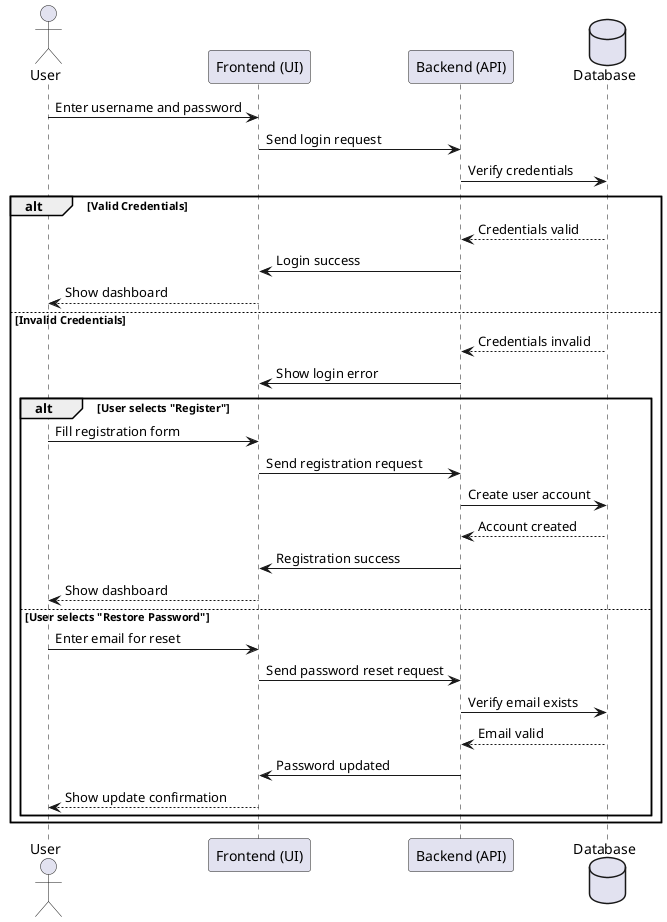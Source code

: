 @startuml
actor User
participant "Frontend (UI)" as UI
participant "Backend (API)" as API
database Database

User -> UI: Enter username and password
UI -> API: Send login request
API -> Database: Verify credentials
alt Valid Credentials
    Database --> API: Credentials valid
    API -> UI: Login success
    UI --> User: Show dashboard
else Invalid Credentials
    Database --> API: Credentials invalid
    API -> UI: Show login error
    alt User selects "Register"
        User -> UI: Fill registration form
        UI -> API: Send registration request
        API -> Database: Create user account
        Database --> API: Account created
        API -> UI: Registration success
        UI --> User: Show dashboard
    else User selects "Restore Password"
        User -> UI: Enter email for reset
        UI -> API: Send password reset request
        API -> Database: Verify email exists
        Database --> API: Email valid
        API -> UI: Password updated
        UI --> User: Show update confirmation
    end
end
@enduml
